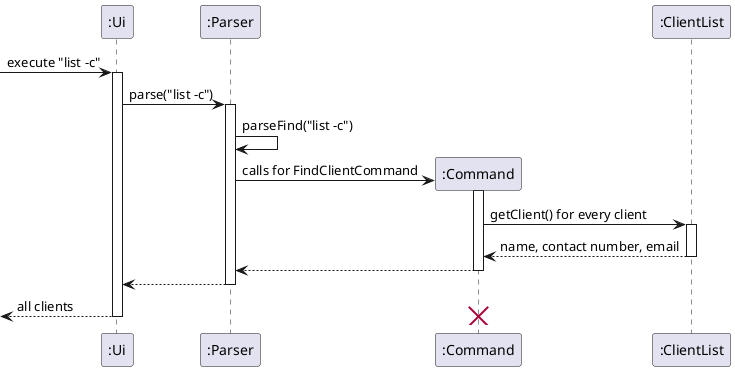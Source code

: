 @startuml

participant ":Ui" as Ui
participant ":Parser" as Parser
participant ":Command" as Command
participant ":ClientList" as ClientList



-> Ui: execute "list -c"
activate Ui
Ui -> Parser : parse("list -c")

activate Parser
Parser -> Parser : parseFind("list -c")

create Command
Parser -> Command : calls for FindClientCommand
activate Command

Command -> ClientList : getClient() for every client
activate ClientList
ClientList --> Command : name, contact number, email
deactivate ClientList

Command --> Parser
deactivate Command

Parser --> Ui :
deactivate Parser
<-- Ui : all clients
deactivate Ui
destroy Command





@enduml